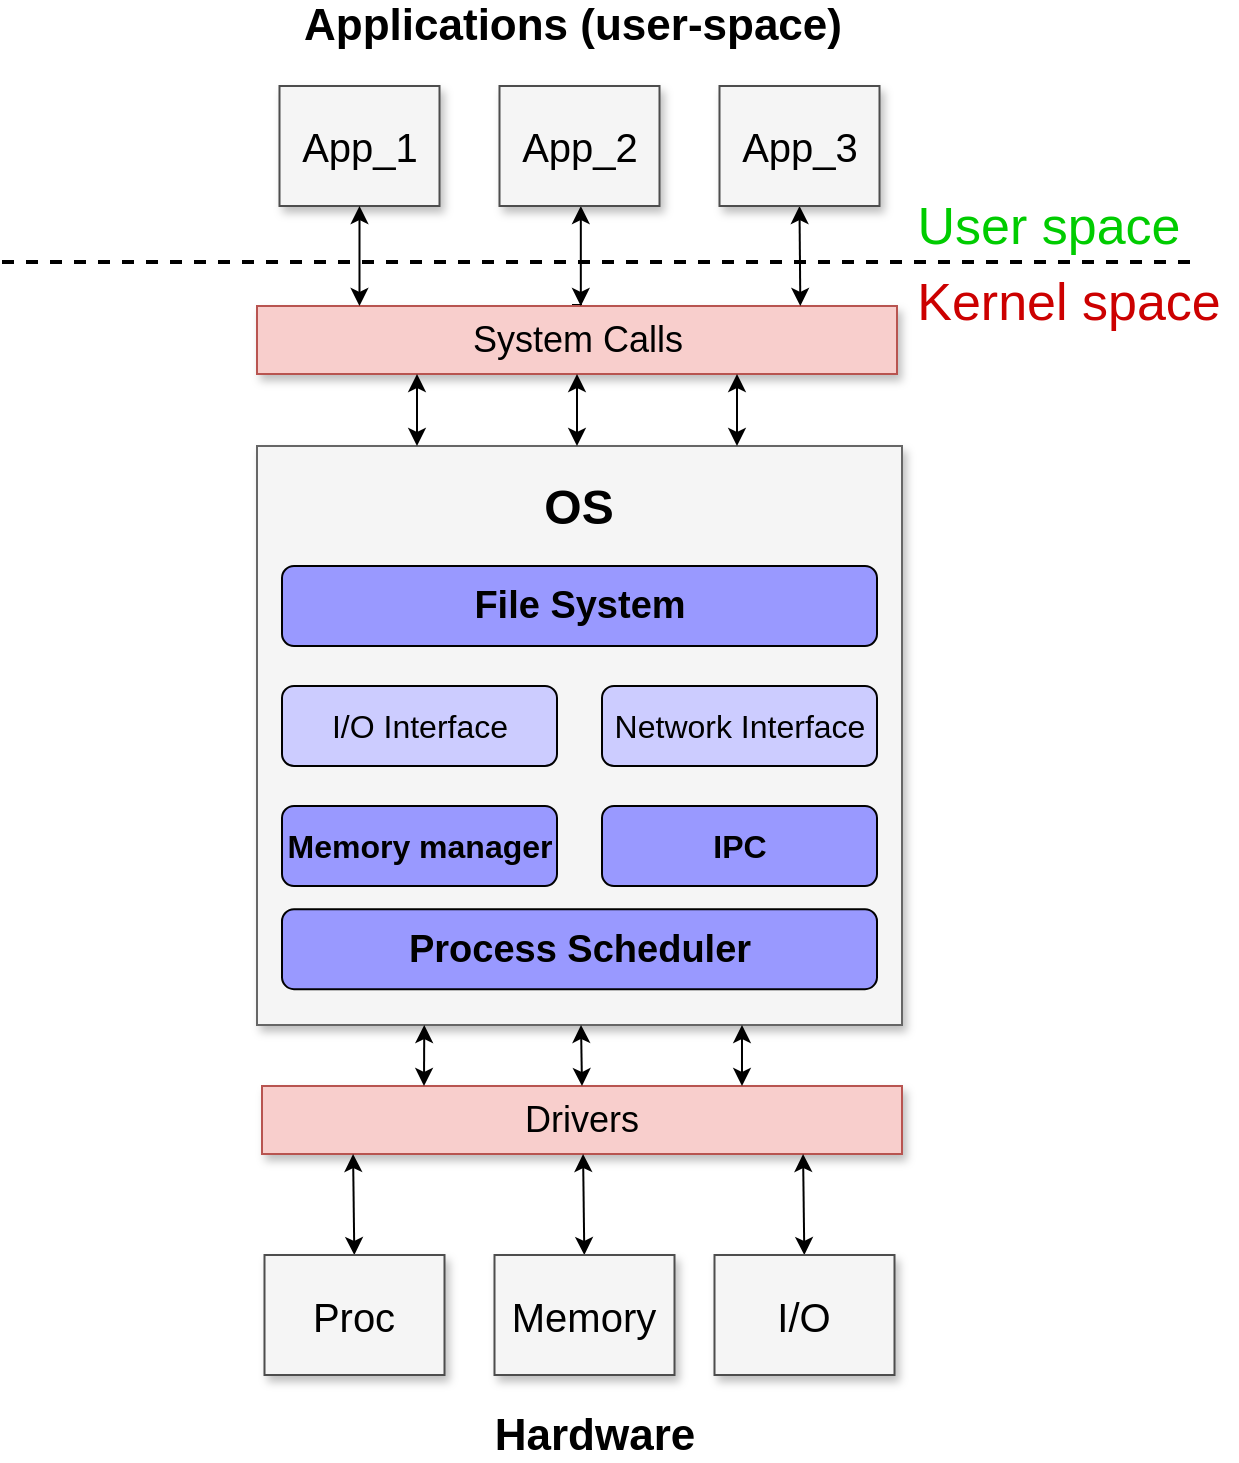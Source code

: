 <mxfile version="12.9.3" type="device" pages="4"><diagram name="All" id="90a13364-a465-7bf4-72fc-28e22215d7a0"><mxGraphModel dx="1730" dy="922" grid="1" gridSize="10" guides="1" tooltips="1" connect="1" arrows="1" fold="1" page="1" pageScale="1.5" pageWidth="1169" pageHeight="826" background="#ffffff" math="0" shadow="0"><root><mxCell id="0" style=";html=1;"/><mxCell id="1" style=";html=1;" parent="0"/><mxCell id="Ql11c1CVdPi-7cgk32mz-8" value="Drivers" style="whiteSpace=wrap;html=1;shadow=1;fontSize=18;fillColor=#f8cecc;strokeColor=#b85450;" parent="1" vertex="1"><mxGeometry x="780" y="740" width="320" height="34" as="geometry"/></mxCell><mxCell id="Ql11c1CVdPi-7cgk32mz-10" style="edgeStyle=orthogonalEdgeStyle;shape=link;rounded=0;orthogonalLoop=1;jettySize=auto;html=1;shadow=0;strokeWidth=2;" parent="1" source="Ql11c1CVdPi-7cgk32mz-11" edge="1"><mxGeometry relative="1" as="geometry"><mxPoint x="937.5" y="350" as="targetPoint"/></mxGeometry></mxCell><mxCell id="Ql11c1CVdPi-7cgk32mz-11" value="System Calls" style="whiteSpace=wrap;html=1;shadow=1;fontSize=18;fillColor=#f8cecc;strokeColor=#b85450;rounded=0;glass=0;comic=0;absoluteArcSize=0;noLabel=0;fixDash=0;autosize=0;collapsible=0;container=0;recursiveResize=1;expand=1;part=0;movable=1;" parent="1" vertex="1"><mxGeometry x="777.5" y="350" width="320" height="34" as="geometry"><mxRectangle x="780" y="430" width="140" height="30" as="alternateBounds"/></mxGeometry></mxCell><mxCell id="Ql11c1CVdPi-7cgk32mz-12" value="" style="group;fillColor=#CCCCCC;strokeColor=#000000;rounded=0;glass=0;comic=0;" parent="1" vertex="1" connectable="0"><mxGeometry x="777.5" y="420" width="322.5" height="289.5" as="geometry"/></mxCell><mxCell id="Ql11c1CVdPi-7cgk32mz-13" value="" style="whiteSpace=wrap;html=1;shadow=1;fontSize=18;fillColor=#f5f5f5;strokeColor=#666666;" parent="Ql11c1CVdPi-7cgk32mz-12" vertex="1"><mxGeometry width="322.5" height="289.5" as="geometry"/></mxCell><mxCell id="Ql11c1CVdPi-7cgk32mz-14" value="&lt;font style=&quot;font-size: 24px&quot;&gt;&lt;b&gt;&lt;font style=&quot;font-size: 24px&quot;&gt;OS &lt;br&gt;&lt;/font&gt;&lt;/b&gt;&lt;/font&gt;" style="text;html=1;strokeColor=none;fillColor=none;align=center;verticalAlign=middle;whiteSpace=wrap;rounded=0;" parent="Ql11c1CVdPi-7cgk32mz-12" vertex="1"><mxGeometry x="47.911" width="226.677" height="62.036" as="geometry"/></mxCell><mxCell id="b1C6NLX_1hOigITfxTRq-1" value="&lt;b&gt;&lt;font style=&quot;font-size: 19px&quot;&gt;Process Scheduler&lt;/font&gt;&lt;/b&gt;" style="rounded=1;whiteSpace=wrap;html=1;fillColor=#9999FF;gradientColor=none;" parent="Ql11c1CVdPi-7cgk32mz-12" vertex="1"><mxGeometry x="12.5" y="231.59" width="297.5" height="40" as="geometry"/></mxCell><mxCell id="b1C6NLX_1hOigITfxTRq-6" value="&lt;font style=&quot;font-size: 16px&quot;&gt;&lt;b&gt;&lt;font style=&quot;font-size: 16px&quot;&gt;Memory manager&lt;br&gt;&lt;/font&gt;&lt;/b&gt;&lt;/font&gt;" style="rounded=1;whiteSpace=wrap;html=1;fillColor=#9999FF;gradientColor=none;" parent="Ql11c1CVdPi-7cgk32mz-12" vertex="1"><mxGeometry x="12.5" y="180" width="137.5" height="40" as="geometry"/></mxCell><mxCell id="b1C6NLX_1hOigITfxTRq-12" value="&lt;b&gt;&lt;font style=&quot;font-size: 16px&quot;&gt;IPC&lt;/font&gt;&lt;/b&gt;" style="rounded=1;whiteSpace=wrap;html=1;fillColor=#9999FF;gradientColor=none;" parent="Ql11c1CVdPi-7cgk32mz-12" vertex="1"><mxGeometry x="172.5" y="180.0" width="137.5" height="40" as="geometry"/></mxCell><mxCell id="b1C6NLX_1hOigITfxTRq-20" value="&lt;font style=&quot;font-size: 16px&quot;&gt;I/O Interface&lt;br&gt;&lt;/font&gt;" style="rounded=1;whiteSpace=wrap;html=1;fillColor=#CCCCFF;gradientColor=none;glass=0;shadow=0;comic=0;" parent="Ql11c1CVdPi-7cgk32mz-12" vertex="1"><mxGeometry x="12.5" y="120" width="137.5" height="40" as="geometry"/></mxCell><mxCell id="b1C6NLX_1hOigITfxTRq-29" value="&lt;font style=&quot;font-size: 16px&quot;&gt;Network Interface&lt;br&gt;&lt;/font&gt;" style="rounded=1;whiteSpace=wrap;html=1;fillColor=#CCCCFF;gradientColor=none;" parent="Ql11c1CVdPi-7cgk32mz-12" vertex="1"><mxGeometry x="172.5" y="120" width="137.5" height="40" as="geometry"/></mxCell><mxCell id="b1C6NLX_1hOigITfxTRq-19" value="&lt;b&gt;&lt;font style=&quot;font-size: 19px&quot;&gt;File System&lt;br&gt;&lt;/font&gt;&lt;/b&gt;" style="rounded=1;whiteSpace=wrap;html=1;fillColor=#9999FF;gradientColor=none;" parent="Ql11c1CVdPi-7cgk32mz-12" vertex="1"><mxGeometry x="12.5" y="60" width="297.5" height="40" as="geometry"/></mxCell><mxCell id="Ql11c1CVdPi-7cgk32mz-15" value="" style="endArrow=classic;startArrow=classic;html=1;entryX=0.25;entryY=1;entryDx=0;entryDy=0;" parent="1" edge="1"><mxGeometry width="50" height="50" relative="1" as="geometry"><mxPoint x="861" y="740" as="sourcePoint"/><mxPoint x="861.125" y="709.5" as="targetPoint"/><Array as="points"/></mxGeometry></mxCell><mxCell id="Ql11c1CVdPi-7cgk32mz-16" value="" style="endArrow=classic;startArrow=classic;html=1;entryX=0.25;entryY=1;entryDx=0;entryDy=0;" parent="1" edge="1"><mxGeometry width="50" height="50" relative="1" as="geometry"><mxPoint x="940" y="740" as="sourcePoint"/><mxPoint x="939.505" y="709.5" as="targetPoint"/><Array as="points"/></mxGeometry></mxCell><mxCell id="Ql11c1CVdPi-7cgk32mz-17" value="" style="endArrow=classic;startArrow=classic;html=1;entryX=0.25;entryY=1;entryDx=0;entryDy=0;exitX=0.75;exitY=0;exitDx=0;exitDy=0;" parent="1" source="Ql11c1CVdPi-7cgk32mz-8" edge="1"><mxGeometry width="50" height="50" relative="1" as="geometry"><mxPoint x="1020.62" y="760" as="sourcePoint"/><mxPoint x="1019.995" y="709.5" as="targetPoint"/><Array as="points"/></mxGeometry></mxCell><mxCell id="Ql11c1CVdPi-7cgk32mz-18" value="" style="endArrow=none;dashed=1;html=1;shadow=0;strokeWidth=2;" parent="1" edge="1"><mxGeometry width="50" height="50" relative="1" as="geometry"><mxPoint x="650" y="328" as="sourcePoint"/><mxPoint x="1250" y="328" as="targetPoint"/><Array as="points"/></mxGeometry></mxCell><mxCell id="Ql11c1CVdPi-7cgk32mz-19" value="&lt;font style=&quot;font-size: 26px&quot; color=&quot;#00CC00&quot;&gt;User space&lt;br&gt;&lt;/font&gt;" style="text;html=1;align=center;verticalAlign=middle;resizable=0;points=[];autosize=1;" parent="1" vertex="1"><mxGeometry x="1097.5" y="300" width="150" height="20" as="geometry"/></mxCell><mxCell id="Ql11c1CVdPi-7cgk32mz-20" value="&lt;font style=&quot;font-size: 26px&quot; color=&quot;#CC0000&quot;&gt;Kernel space&lt;br&gt;&lt;/font&gt;" style="text;html=1;align=center;verticalAlign=middle;resizable=0;points=[];autosize=1;" parent="1" vertex="1"><mxGeometry x="1097.5" y="338" width="170" height="20" as="geometry"/></mxCell><mxCell id="Ql11c1CVdPi-7cgk32mz-24" value="" style="endArrow=classic;startArrow=classic;html=1;entryX=0.25;entryY=1;entryDx=0;entryDy=0;" parent="1" target="Ql11c1CVdPi-7cgk32mz-11" edge="1"><mxGeometry width="50" height="50" relative="1" as="geometry"><mxPoint x="857.5" y="420" as="sourcePoint"/><mxPoint x="857.5" y="390" as="targetPoint"/><Array as="points"/></mxGeometry></mxCell><mxCell id="Ql11c1CVdPi-7cgk32mz-25" value="" style="endArrow=classic;startArrow=classic;html=1;entryX=0.5;entryY=1;entryDx=0;entryDy=0;" parent="1" target="Ql11c1CVdPi-7cgk32mz-11" edge="1"><mxGeometry width="50" height="50" relative="1" as="geometry"><mxPoint x="937.5" y="420" as="sourcePoint"/><mxPoint x="937.5" y="390" as="targetPoint"/><Array as="points"/></mxGeometry></mxCell><mxCell id="Ql11c1CVdPi-7cgk32mz-26" value="" style="endArrow=classic;startArrow=classic;html=1;entryX=0.5;entryY=1;entryDx=0;entryDy=0;" parent="1" edge="1"><mxGeometry width="50" height="50" relative="1" as="geometry"><mxPoint x="1017.5" y="420" as="sourcePoint"/><mxPoint x="1017.5" y="384" as="targetPoint"/><Array as="points"><mxPoint x="1017.5" y="400"/></Array></mxGeometry></mxCell><mxCell id="EEwlddGT57KE_5Jw-dfs-1" value="App_1" style="whiteSpace=wrap;html=1;shadow=1;fontSize=20;fillColor=#f5f5f5;strokeColor=#4D4D4D;strokeWidth=1;" parent="1" vertex="1"><mxGeometry x="788.75" y="240" width="80" height="60" as="geometry"/></mxCell><mxCell id="EEwlddGT57KE_5Jw-dfs-2" value="" style="endArrow=classic;startArrow=classic;html=1;entryX=0.5;entryY=1;entryDx=0;entryDy=0;exitX=0.124;exitY=0;exitDx=0;exitDy=0;exitPerimeter=0;" parent="1" target="EEwlddGT57KE_5Jw-dfs-1" edge="1"><mxGeometry width="50" height="50" relative="1" as="geometry"><mxPoint x="828.74" y="350.0" as="sourcePoint"/><mxPoint x="868.725" y="299.5" as="targetPoint"/><Array as="points"/></mxGeometry></mxCell><mxCell id="EEwlddGT57KE_5Jw-dfs-3" value="" style="endArrow=classic;startArrow=classic;html=1;exitX=0.5;exitY=0;exitDx=0;exitDy=0;" parent="1" edge="1"><mxGeometry width="50" height="50" relative="1" as="geometry"><mxPoint x="939.41" y="350.0" as="sourcePoint"/><mxPoint x="939.41" y="300.0" as="targetPoint"/><Array as="points"/></mxGeometry></mxCell><mxCell id="EEwlddGT57KE_5Jw-dfs-4" value="" style="endArrow=classic;startArrow=classic;html=1;exitX=0.75;exitY=0;exitDx=0;exitDy=0;entryX=0.5;entryY=1;entryDx=0;entryDy=0;" parent="1" target="EEwlddGT57KE_5Jw-dfs-7" edge="1"><mxGeometry width="50" height="50" relative="1" as="geometry"><mxPoint x="1049.16" y="350.0" as="sourcePoint"/><mxPoint x="1048.16" y="300.0" as="targetPoint"/><Array as="points"/></mxGeometry></mxCell><mxCell id="EEwlddGT57KE_5Jw-dfs-5" value="&lt;font style=&quot;font-size: 22px&quot;&gt;&lt;b&gt;Applications (user-space)&lt;/b&gt;&lt;/font&gt;" style="text;html=1;align=center;verticalAlign=middle;resizable=0;points=[];autosize=1;" parent="1" vertex="1"><mxGeometry x="795" y="200" width="280" height="20" as="geometry"/></mxCell><mxCell id="EEwlddGT57KE_5Jw-dfs-6" value="App_2" style="whiteSpace=wrap;html=1;shadow=1;fontSize=20;fillColor=#f5f5f5;strokeColor=#4D4D4D;strokeWidth=1;" parent="1" vertex="1"><mxGeometry x="898.75" y="240" width="80" height="60" as="geometry"/></mxCell><mxCell id="EEwlddGT57KE_5Jw-dfs-7" value="App_3" style="whiteSpace=wrap;html=1;shadow=1;fontSize=20;fillColor=#f5f5f5;strokeColor=#4D4D4D;strokeWidth=1;" parent="1" vertex="1"><mxGeometry x="1008.75" y="240" width="80" height="60" as="geometry"/></mxCell><mxCell id="zZuDIr_R19HzMUWsJzpr-1" value="" style="endArrow=classic;startArrow=classic;html=1;entryX=0.25;entryY=1;entryDx=0;entryDy=0;exitX=0.25;exitY=0;exitDx=0;exitDy=0;" parent="1" edge="1"><mxGeometry width="50" height="50" relative="1" as="geometry"><mxPoint x="826.16" y="824.5" as="sourcePoint"/><mxPoint x="825.535" y="774" as="targetPoint"/><Array as="points"/></mxGeometry></mxCell><mxCell id="zZuDIr_R19HzMUWsJzpr-2" value="" style="endArrow=classic;startArrow=classic;html=1;entryX=0.25;entryY=1;entryDx=0;entryDy=0;exitX=0.25;exitY=0;exitDx=0;exitDy=0;" parent="1" edge="1"><mxGeometry width="50" height="50" relative="1" as="geometry"><mxPoint x="941.16" y="824.5" as="sourcePoint"/><mxPoint x="940.535" y="774" as="targetPoint"/><Array as="points"/></mxGeometry></mxCell><mxCell id="zZuDIr_R19HzMUWsJzpr-3" value="" style="endArrow=classic;startArrow=classic;html=1;entryX=0.25;entryY=1;entryDx=0;entryDy=0;exitX=0.25;exitY=0;exitDx=0;exitDy=0;" parent="1" edge="1"><mxGeometry width="50" height="50" relative="1" as="geometry"><mxPoint x="1051.16" y="824.5" as="sourcePoint"/><mxPoint x="1050.535" y="774" as="targetPoint"/><Array as="points"/></mxGeometry></mxCell><mxCell id="zZuDIr_R19HzMUWsJzpr-4" value="&lt;font style=&quot;font-size: 22px&quot;&gt;&lt;b&gt;Hardware&lt;/b&gt;&lt;/font&gt;" style="text;html=1;align=center;verticalAlign=middle;resizable=0;points=[];autosize=1;strokeColor=none;glass=0;rounded=0;shadow=0;comic=0;" parent="1" vertex="1"><mxGeometry x="886.25" y="904.5" width="120" height="20" as="geometry"/></mxCell><mxCell id="zZuDIr_R19HzMUWsJzpr-5" value="Proc" style="whiteSpace=wrap;html=1;shadow=1;fontSize=20;fillColor=#f5f5f5;strokeColor=#4D4D4D;strokeWidth=1;" parent="1" vertex="1"><mxGeometry x="781.25" y="824.5" width="90" height="60" as="geometry"/></mxCell><mxCell id="zZuDIr_R19HzMUWsJzpr-6" value="Memory" style="whiteSpace=wrap;html=1;shadow=1;fontSize=20;fillColor=#f5f5f5;strokeColor=#4D4D4D;strokeWidth=1;" parent="1" vertex="1"><mxGeometry x="896.25" y="824.5" width="90" height="60" as="geometry"/></mxCell><mxCell id="zZuDIr_R19HzMUWsJzpr-7" value="I/O " style="whiteSpace=wrap;html=1;shadow=1;fontSize=20;fillColor=#f5f5f5;strokeColor=#4D4D4D;strokeWidth=1;" parent="1" vertex="1"><mxGeometry x="1006.25" y="824.5" width="90" height="60" as="geometry"/></mxCell></root></mxGraphModel></diagram><diagram id="WJf7KwjANOOt-zBDwLc3" name="OS_1"><mxGraphModel dx="1730" dy="922" grid="1" gridSize="10" guides="1" tooltips="1" connect="1" arrows="1" fold="1" page="1" pageScale="1" pageWidth="827" pageHeight="1169" math="0" shadow="0"><root><mxCell id="HeEma91ZjQmIL1AgWXV0-0"/><mxCell id="HeEma91ZjQmIL1AgWXV0-1" parent="HeEma91ZjQmIL1AgWXV0-0"/><mxCell id="PVWscl8MLxl4rrs3X1gx-19" value="App_1" style="whiteSpace=wrap;html=1;shadow=1;fontSize=20;fillColor=#f5f5f5;strokeColor=#4D4D4D;strokeWidth=1;" parent="HeEma91ZjQmIL1AgWXV0-1" vertex="1"><mxGeometry x="800" y="360" width="80" height="60" as="geometry"/></mxCell><mxCell id="PVWscl8MLxl4rrs3X1gx-21" style="edgeStyle=orthogonalEdgeStyle;shape=link;rounded=0;orthogonalLoop=1;jettySize=auto;html=1;shadow=0;strokeWidth=2;" parent="HeEma91ZjQmIL1AgWXV0-1" edge="1"><mxGeometry relative="1" as="geometry"><mxPoint x="950" y="470" as="targetPoint"/><mxPoint x="950.059" y="470" as="sourcePoint"/></mxGeometry></mxCell><mxCell id="PVWscl8MLxl4rrs3X1gx-23" value="" style="group;fillColor=#CCCCCC;strokeColor=#000000;rounded=0;glass=0;comic=0;" parent="HeEma91ZjQmIL1AgWXV0-1" vertex="1" connectable="0"><mxGeometry x="790" y="470" width="322.5" height="289.5" as="geometry"/></mxCell><mxCell id="PVWscl8MLxl4rrs3X1gx-24" value="" style="whiteSpace=wrap;html=1;shadow=1;fontSize=18;fillColor=#f5f5f5;strokeColor=#666666;" parent="PVWscl8MLxl4rrs3X1gx-23" vertex="1"><mxGeometry width="322.5" height="289.5" as="geometry"/></mxCell><mxCell id="PVWscl8MLxl4rrs3X1gx-25" value="&lt;font style=&quot;font-size: 24px&quot;&gt;&lt;b&gt;&lt;font style=&quot;font-size: 24px&quot;&gt;OS &lt;br&gt;&lt;/font&gt;&lt;/b&gt;&lt;/font&gt;" style="text;html=1;strokeColor=none;fillColor=none;align=center;verticalAlign=middle;whiteSpace=wrap;rounded=0;" parent="PVWscl8MLxl4rrs3X1gx-23" vertex="1"><mxGeometry x="47.911" width="226.677" height="62.036" as="geometry"/></mxCell><mxCell id="PVWscl8MLxl4rrs3X1gx-26" value="" style="endArrow=classic;startArrow=classic;html=1;entryX=0.25;entryY=1;entryDx=0;entryDy=0;exitX=0.25;exitY=0;exitDx=0;exitDy=0;" parent="HeEma91ZjQmIL1AgWXV0-1" edge="1"><mxGeometry width="50" height="50" relative="1" as="geometry"><mxPoint x="837.41" y="810" as="sourcePoint"/><mxPoint x="836.785" y="759.5" as="targetPoint"/><Array as="points"/></mxGeometry></mxCell><mxCell id="PVWscl8MLxl4rrs3X1gx-27" value="" style="endArrow=classic;startArrow=classic;html=1;entryX=0.25;entryY=1;entryDx=0;entryDy=0;exitX=0.25;exitY=0;exitDx=0;exitDy=0;" parent="HeEma91ZjQmIL1AgWXV0-1" edge="1"><mxGeometry width="50" height="50" relative="1" as="geometry"><mxPoint x="952.41" y="810" as="sourcePoint"/><mxPoint x="951.785" y="759.5" as="targetPoint"/><Array as="points"/></mxGeometry></mxCell><mxCell id="PVWscl8MLxl4rrs3X1gx-28" value="" style="endArrow=classic;startArrow=classic;html=1;entryX=0.25;entryY=1;entryDx=0;entryDy=0;exitX=0.25;exitY=0;exitDx=0;exitDy=0;" parent="HeEma91ZjQmIL1AgWXV0-1" edge="1"><mxGeometry width="50" height="50" relative="1" as="geometry"><mxPoint x="1062.41" y="810" as="sourcePoint"/><mxPoint x="1061.785" y="759.5" as="targetPoint"/><Array as="points"/></mxGeometry></mxCell><mxCell id="PVWscl8MLxl4rrs3X1gx-29" value="" style="endArrow=none;dashed=1;html=1;shadow=0;strokeWidth=2;" parent="HeEma91ZjQmIL1AgWXV0-1" edge="1"><mxGeometry width="50" height="50" relative="1" as="geometry"><mxPoint x="662.5" y="450" as="sourcePoint"/><mxPoint x="1262.5" y="450" as="targetPoint"/><Array as="points"/></mxGeometry></mxCell><mxCell id="PVWscl8MLxl4rrs3X1gx-30" value="&lt;font style=&quot;font-size: 26px&quot; color=&quot;#00CC00&quot;&gt;User space&lt;br&gt;&lt;/font&gt;" style="text;html=1;align=center;verticalAlign=middle;resizable=0;points=[];autosize=1;" parent="HeEma91ZjQmIL1AgWXV0-1" vertex="1"><mxGeometry x="1110" y="420" width="150" height="20" as="geometry"/></mxCell><mxCell id="PVWscl8MLxl4rrs3X1gx-31" value="&lt;font style=&quot;font-size: 26px&quot; color=&quot;#CC0000&quot;&gt;Kernel space&lt;br&gt;&lt;/font&gt;" style="text;html=1;align=center;verticalAlign=middle;resizable=0;points=[];autosize=1;" parent="HeEma91ZjQmIL1AgWXV0-1" vertex="1"><mxGeometry x="1110" y="460" width="170" height="20" as="geometry"/></mxCell><mxCell id="PVWscl8MLxl4rrs3X1gx-32" value="" style="endArrow=classic;startArrow=classic;html=1;entryX=0.5;entryY=1;entryDx=0;entryDy=0;exitX=0.124;exitY=0;exitDx=0;exitDy=0;exitPerimeter=0;" parent="HeEma91ZjQmIL1AgWXV0-1" edge="1" target="PVWscl8MLxl4rrs3X1gx-19"><mxGeometry width="50" height="50" relative="1" as="geometry"><mxPoint x="839.99" y="470" as="sourcePoint"/><mxPoint x="879.975" y="419.5" as="targetPoint"/><Array as="points"/></mxGeometry></mxCell><mxCell id="PVWscl8MLxl4rrs3X1gx-33" value="" style="endArrow=classic;startArrow=classic;html=1;exitX=0.5;exitY=0;exitDx=0;exitDy=0;" parent="HeEma91ZjQmIL1AgWXV0-1" edge="1"><mxGeometry width="50" height="50" relative="1" as="geometry"><mxPoint x="950.66" y="470" as="sourcePoint"/><mxPoint x="950.66" y="420" as="targetPoint"/><Array as="points"/></mxGeometry></mxCell><mxCell id="PVWscl8MLxl4rrs3X1gx-34" value="" style="endArrow=classic;startArrow=classic;html=1;exitX=0.75;exitY=0;exitDx=0;exitDy=0;entryX=0.5;entryY=1;entryDx=0;entryDy=0;" parent="HeEma91ZjQmIL1AgWXV0-1" edge="1" target="PtqFTFEeVNrRaFy4Wl65-5"><mxGeometry width="50" height="50" relative="1" as="geometry"><mxPoint x="1060.41" y="470" as="sourcePoint"/><mxPoint x="1059.41" y="420" as="targetPoint"/><Array as="points"/></mxGeometry></mxCell><mxCell id="PtqFTFEeVNrRaFy4Wl65-0" value="&lt;font style=&quot;font-size: 22px&quot;&gt;&lt;b&gt;Applications (user-space)&lt;/b&gt;&lt;/font&gt;" style="text;html=1;align=center;verticalAlign=middle;resizable=0;points=[];autosize=1;" vertex="1" parent="HeEma91ZjQmIL1AgWXV0-1"><mxGeometry x="811.25" y="320" width="280" height="20" as="geometry"/></mxCell><mxCell id="PtqFTFEeVNrRaFy4Wl65-4" value="App_2" style="whiteSpace=wrap;html=1;shadow=1;fontSize=20;fillColor=#f5f5f5;strokeColor=#4D4D4D;strokeWidth=1;" vertex="1" parent="HeEma91ZjQmIL1AgWXV0-1"><mxGeometry x="910" y="360" width="80" height="60" as="geometry"/></mxCell><mxCell id="PtqFTFEeVNrRaFy4Wl65-5" value="App_3" style="whiteSpace=wrap;html=1;shadow=1;fontSize=20;fillColor=#f5f5f5;strokeColor=#4D4D4D;strokeWidth=1;" vertex="1" parent="HeEma91ZjQmIL1AgWXV0-1"><mxGeometry x="1020" y="360" width="80" height="60" as="geometry"/></mxCell><mxCell id="PtqFTFEeVNrRaFy4Wl65-6" value="&lt;font style=&quot;font-size: 22px&quot;&gt;&lt;b&gt;Hardware&lt;/b&gt;&lt;/font&gt;" style="text;html=1;align=center;verticalAlign=middle;resizable=0;points=[];autosize=1;strokeColor=none;glass=0;rounded=0;shadow=0;comic=0;" vertex="1" parent="HeEma91ZjQmIL1AgWXV0-1"><mxGeometry x="900" y="890" width="120" height="20" as="geometry"/></mxCell><mxCell id="PtqFTFEeVNrRaFy4Wl65-7" value="Proc" style="whiteSpace=wrap;html=1;shadow=1;fontSize=20;fillColor=#f5f5f5;strokeColor=#4D4D4D;strokeWidth=1;" vertex="1" parent="HeEma91ZjQmIL1AgWXV0-1"><mxGeometry x="792.5" y="810" width="90" height="60" as="geometry"/></mxCell><mxCell id="PtqFTFEeVNrRaFy4Wl65-9" value="Memory" style="whiteSpace=wrap;html=1;shadow=1;fontSize=20;fillColor=#f5f5f5;strokeColor=#4D4D4D;strokeWidth=1;" vertex="1" parent="HeEma91ZjQmIL1AgWXV0-1"><mxGeometry x="907.5" y="810" width="90" height="60" as="geometry"/></mxCell><mxCell id="PtqFTFEeVNrRaFy4Wl65-10" value="I/O " style="whiteSpace=wrap;html=1;shadow=1;fontSize=20;fillColor=#f5f5f5;strokeColor=#4D4D4D;strokeWidth=1;" vertex="1" parent="HeEma91ZjQmIL1AgWXV0-1"><mxGeometry x="1017.5" y="810" width="90" height="60" as="geometry"/></mxCell></root></mxGraphModel></diagram><diagram id="9fuTEFoJBUi8RJSGMgCK" name="OS_2"><mxGraphModel dx="2076" dy="1106" grid="1" gridSize="10" guides="1" tooltips="1" connect="1" arrows="1" fold="1" page="1" pageScale="1" pageWidth="827" pageHeight="1169" math="0" shadow="0"><root><mxCell id="85NeFMc5qW9iM4s76Jju-0"/><mxCell id="85NeFMc5qW9iM4s76Jju-1" parent="85NeFMc5qW9iM4s76Jju-0"/><mxCell id="9WcApVY2MYq335g5hX60-25" style="edgeStyle=orthogonalEdgeStyle;shape=link;rounded=0;orthogonalLoop=1;jettySize=auto;html=1;shadow=0;strokeWidth=2;" parent="85NeFMc5qW9iM4s76Jju-1" source="85NeFMc5qW9iM4s76Jju-13" edge="1"><mxGeometry relative="1" as="geometry"><mxPoint x="940" y="460" as="targetPoint"/></mxGeometry></mxCell><mxCell id="85NeFMc5qW9iM4s76Jju-13" value="System Calls" style="whiteSpace=wrap;html=1;shadow=1;fontSize=18;fillColor=#f8cecc;strokeColor=#b85450;rounded=0;glass=0;comic=0;absoluteArcSize=0;noLabel=0;fixDash=0;autosize=0;collapsible=0;container=0;recursiveResize=1;expand=1;part=0;movable=1;" parent="85NeFMc5qW9iM4s76Jju-1" vertex="1"><mxGeometry x="780" y="460" width="320" height="34" as="geometry"><mxRectangle x="780" y="430" width="140" height="30" as="alternateBounds"/></mxGeometry></mxCell><mxCell id="85NeFMc5qW9iM4s76Jju-14" value="" style="group;fillColor=#CCCCCC;strokeColor=#000000;rounded=0;glass=0;comic=0;" parent="85NeFMc5qW9iM4s76Jju-1" vertex="1" connectable="0"><mxGeometry x="780" y="530" width="322.5" height="289.5" as="geometry"/></mxCell><mxCell id="85NeFMc5qW9iM4s76Jju-15" value="" style="whiteSpace=wrap;html=1;shadow=1;fontSize=18;fillColor=#f5f5f5;strokeColor=#666666;" parent="85NeFMc5qW9iM4s76Jju-14" vertex="1"><mxGeometry width="322.5" height="289.5" as="geometry"/></mxCell><mxCell id="85NeFMc5qW9iM4s76Jju-16" value="&lt;font style=&quot;font-size: 24px&quot;&gt;&lt;b&gt;&lt;font style=&quot;font-size: 24px&quot;&gt;OS &lt;br&gt;&lt;/font&gt;&lt;/b&gt;&lt;/font&gt;" style="text;html=1;strokeColor=none;fillColor=none;align=center;verticalAlign=middle;whiteSpace=wrap;rounded=0;" parent="85NeFMc5qW9iM4s76Jju-14" vertex="1"><mxGeometry x="47.911" width="226.677" height="62.036" as="geometry"/></mxCell><mxCell id="9WcApVY2MYq335g5hX60-3" value="" style="endArrow=none;dashed=1;html=1;shadow=0;strokeWidth=2;" parent="85NeFMc5qW9iM4s76Jju-1" edge="1"><mxGeometry width="50" height="50" relative="1" as="geometry"><mxPoint x="652.5" y="440" as="sourcePoint"/><mxPoint x="1252.5" y="440" as="targetPoint"/><Array as="points"/></mxGeometry></mxCell><mxCell id="9WcApVY2MYq335g5hX60-7" value="&lt;font style=&quot;font-size: 26px&quot; color=&quot;#00CC00&quot;&gt;User space&lt;br&gt;&lt;/font&gt;" style="text;html=1;align=center;verticalAlign=middle;resizable=0;points=[];autosize=1;" parent="85NeFMc5qW9iM4s76Jju-1" vertex="1"><mxGeometry x="1100" y="410" width="150" height="20" as="geometry"/></mxCell><mxCell id="9WcApVY2MYq335g5hX60-8" value="&lt;font style=&quot;font-size: 26px&quot; color=&quot;#CC0000&quot;&gt;Kernel space&lt;br&gt;&lt;/font&gt;" style="text;html=1;align=center;verticalAlign=middle;resizable=0;points=[];autosize=1;" parent="85NeFMc5qW9iM4s76Jju-1" vertex="1"><mxGeometry x="1100" y="450" width="170" height="20" as="geometry"/></mxCell><mxCell id="9WcApVY2MYq335g5hX60-22" value="" style="endArrow=classic;startArrow=classic;html=1;entryX=0.25;entryY=1;entryDx=0;entryDy=0;" parent="85NeFMc5qW9iM4s76Jju-1" target="85NeFMc5qW9iM4s76Jju-13" edge="1"><mxGeometry width="50" height="50" relative="1" as="geometry"><mxPoint x="860" y="530" as="sourcePoint"/><mxPoint x="860" y="500" as="targetPoint"/><Array as="points"/></mxGeometry></mxCell><mxCell id="9WcApVY2MYq335g5hX60-23" value="" style="endArrow=classic;startArrow=classic;html=1;entryX=0.5;entryY=1;entryDx=0;entryDy=0;" parent="85NeFMc5qW9iM4s76Jju-1" target="85NeFMc5qW9iM4s76Jju-13" edge="1"><mxGeometry width="50" height="50" relative="1" as="geometry"><mxPoint x="940" y="530" as="sourcePoint"/><mxPoint x="940" y="500" as="targetPoint"/><Array as="points"/></mxGeometry></mxCell><mxCell id="9WcApVY2MYq335g5hX60-29" value="" style="endArrow=classic;startArrow=classic;html=1;entryX=0.5;entryY=1;entryDx=0;entryDy=0;" parent="85NeFMc5qW9iM4s76Jju-1" edge="1"><mxGeometry width="50" height="50" relative="1" as="geometry"><mxPoint x="1020" y="530" as="sourcePoint"/><mxPoint x="1020" y="494" as="targetPoint"/><Array as="points"><mxPoint x="1020" y="510"/></Array></mxGeometry></mxCell><mxCell id="iF8Wz44O7pyLdm06UKpR-0" value="" style="endArrow=classic;startArrow=classic;html=1;entryX=0.25;entryY=1;entryDx=0;entryDy=0;exitX=0.25;exitY=0;exitDx=0;exitDy=0;" edge="1" parent="85NeFMc5qW9iM4s76Jju-1"><mxGeometry width="50" height="50" relative="1" as="geometry"><mxPoint x="827.41" y="870.0" as="sourcePoint"/><mxPoint x="826.785" y="819.5" as="targetPoint"/><Array as="points"/></mxGeometry></mxCell><mxCell id="iF8Wz44O7pyLdm06UKpR-1" value="" style="endArrow=classic;startArrow=classic;html=1;entryX=0.25;entryY=1;entryDx=0;entryDy=0;exitX=0.25;exitY=0;exitDx=0;exitDy=0;" edge="1" parent="85NeFMc5qW9iM4s76Jju-1"><mxGeometry width="50" height="50" relative="1" as="geometry"><mxPoint x="942.41" y="870.0" as="sourcePoint"/><mxPoint x="941.785" y="819.5" as="targetPoint"/><Array as="points"/></mxGeometry></mxCell><mxCell id="iF8Wz44O7pyLdm06UKpR-2" value="" style="endArrow=classic;startArrow=classic;html=1;entryX=0.25;entryY=1;entryDx=0;entryDy=0;exitX=0.25;exitY=0;exitDx=0;exitDy=0;" edge="1" parent="85NeFMc5qW9iM4s76Jju-1"><mxGeometry width="50" height="50" relative="1" as="geometry"><mxPoint x="1052.41" y="870.0" as="sourcePoint"/><mxPoint x="1051.785" y="819.5" as="targetPoint"/><Array as="points"/></mxGeometry></mxCell><mxCell id="iF8Wz44O7pyLdm06UKpR-3" value="&lt;font style=&quot;font-size: 22px&quot;&gt;&lt;b&gt;Hardware&lt;/b&gt;&lt;/font&gt;" style="text;html=1;align=center;verticalAlign=middle;resizable=0;points=[];autosize=1;strokeColor=none;glass=0;rounded=0;shadow=0;comic=0;" vertex="1" parent="85NeFMc5qW9iM4s76Jju-1"><mxGeometry x="887.5" y="950" width="120" height="20" as="geometry"/></mxCell><mxCell id="iF8Wz44O7pyLdm06UKpR-4" value="Proc" style="whiteSpace=wrap;html=1;shadow=1;fontSize=20;fillColor=#f5f5f5;strokeColor=#4D4D4D;strokeWidth=1;" vertex="1" parent="85NeFMc5qW9iM4s76Jju-1"><mxGeometry x="782.5" y="870" width="90" height="60" as="geometry"/></mxCell><mxCell id="iF8Wz44O7pyLdm06UKpR-5" value="Memory" style="whiteSpace=wrap;html=1;shadow=1;fontSize=20;fillColor=#f5f5f5;strokeColor=#4D4D4D;strokeWidth=1;" vertex="1" parent="85NeFMc5qW9iM4s76Jju-1"><mxGeometry x="897.5" y="870" width="90" height="60" as="geometry"/></mxCell><mxCell id="iF8Wz44O7pyLdm06UKpR-6" value="I/O " style="whiteSpace=wrap;html=1;shadow=1;fontSize=20;fillColor=#f5f5f5;strokeColor=#4D4D4D;strokeWidth=1;" vertex="1" parent="85NeFMc5qW9iM4s76Jju-1"><mxGeometry x="1007.5" y="870" width="90" height="60" as="geometry"/></mxCell><mxCell id="0pmlUY_sJwMF7jjVNXMo-0" value="App_1" style="whiteSpace=wrap;html=1;shadow=1;fontSize=20;fillColor=#f5f5f5;strokeColor=#4D4D4D;strokeWidth=1;" vertex="1" parent="85NeFMc5qW9iM4s76Jju-1"><mxGeometry x="797.5" y="348.33" width="80" height="60" as="geometry"/></mxCell><mxCell id="0pmlUY_sJwMF7jjVNXMo-1" style="edgeStyle=orthogonalEdgeStyle;shape=link;rounded=0;orthogonalLoop=1;jettySize=auto;html=1;shadow=0;strokeWidth=2;" edge="1" parent="85NeFMc5qW9iM4s76Jju-1"><mxGeometry relative="1" as="geometry"><mxPoint x="947.5" y="458.33" as="targetPoint"/><mxPoint x="947.559" y="458.33" as="sourcePoint"/></mxGeometry></mxCell><mxCell id="0pmlUY_sJwMF7jjVNXMo-2" value="" style="endArrow=classic;startArrow=classic;html=1;entryX=0.5;entryY=1;entryDx=0;entryDy=0;exitX=0.124;exitY=0;exitDx=0;exitDy=0;exitPerimeter=0;" edge="1" parent="85NeFMc5qW9iM4s76Jju-1" target="0pmlUY_sJwMF7jjVNXMo-0"><mxGeometry width="50" height="50" relative="1" as="geometry"><mxPoint x="837.49" y="458.33" as="sourcePoint"/><mxPoint x="877.475" y="407.83" as="targetPoint"/><Array as="points"/></mxGeometry></mxCell><mxCell id="0pmlUY_sJwMF7jjVNXMo-3" value="" style="endArrow=classic;startArrow=classic;html=1;exitX=0.5;exitY=0;exitDx=0;exitDy=0;" edge="1" parent="85NeFMc5qW9iM4s76Jju-1"><mxGeometry width="50" height="50" relative="1" as="geometry"><mxPoint x="948.16" y="458.33" as="sourcePoint"/><mxPoint x="948.16" y="408.33" as="targetPoint"/><Array as="points"/></mxGeometry></mxCell><mxCell id="0pmlUY_sJwMF7jjVNXMo-4" value="" style="endArrow=classic;startArrow=classic;html=1;exitX=0.75;exitY=0;exitDx=0;exitDy=0;entryX=0.5;entryY=1;entryDx=0;entryDy=0;" edge="1" parent="85NeFMc5qW9iM4s76Jju-1" target="0pmlUY_sJwMF7jjVNXMo-7"><mxGeometry width="50" height="50" relative="1" as="geometry"><mxPoint x="1057.91" y="458.33" as="sourcePoint"/><mxPoint x="1056.91" y="408.33" as="targetPoint"/><Array as="points"/></mxGeometry></mxCell><mxCell id="0pmlUY_sJwMF7jjVNXMo-5" value="&lt;font style=&quot;font-size: 22px&quot;&gt;&lt;b&gt;Applications (user-space)&lt;/b&gt;&lt;/font&gt;" style="text;html=1;align=center;verticalAlign=middle;resizable=0;points=[];autosize=1;" vertex="1" parent="85NeFMc5qW9iM4s76Jju-1"><mxGeometry x="802.5" y="308.33" width="280" height="20" as="geometry"/></mxCell><mxCell id="0pmlUY_sJwMF7jjVNXMo-6" value="App_2" style="whiteSpace=wrap;html=1;shadow=1;fontSize=20;fillColor=#f5f5f5;strokeColor=#4D4D4D;strokeWidth=1;" vertex="1" parent="85NeFMc5qW9iM4s76Jju-1"><mxGeometry x="907.5" y="348.33" width="80" height="60" as="geometry"/></mxCell><mxCell id="0pmlUY_sJwMF7jjVNXMo-7" value="App_3" style="whiteSpace=wrap;html=1;shadow=1;fontSize=20;fillColor=#f5f5f5;strokeColor=#4D4D4D;strokeWidth=1;" vertex="1" parent="85NeFMc5qW9iM4s76Jju-1"><mxGeometry x="1017.5" y="348.33" width="80" height="60" as="geometry"/></mxCell></root></mxGraphModel></diagram><diagram id="0za0nJpdymvyg-SJQ283" name="OS_3"><mxGraphModel dx="2966" dy="1474" grid="1" gridSize="10" guides="1" tooltips="1" connect="1" arrows="1" fold="1" page="1" pageScale="1" pageWidth="827" pageHeight="1169" math="0" shadow="0"><root><mxCell id="I362PwiQkLUiQZ42poMa-0"/><mxCell id="I362PwiQkLUiQZ42poMa-1" parent="I362PwiQkLUiQZ42poMa-0"/><mxCell id="I362PwiQkLUiQZ42poMa-20" value="Drivers" style="whiteSpace=wrap;html=1;shadow=1;fontSize=18;fillColor=#f8cecc;strokeColor=#b85450;" parent="I362PwiQkLUiQZ42poMa-1" vertex="1"><mxGeometry x="780" y="740" width="320" height="34" as="geometry"/></mxCell><mxCell id="OLg_hEFhVQ7KyC2d_5Li-2" style="edgeStyle=orthogonalEdgeStyle;shape=link;rounded=0;orthogonalLoop=1;jettySize=auto;html=1;shadow=0;strokeWidth=2;" parent="I362PwiQkLUiQZ42poMa-1" source="OLg_hEFhVQ7KyC2d_5Li-3" edge="1"><mxGeometry relative="1" as="geometry"><mxPoint x="937.5" y="350" as="targetPoint"/></mxGeometry></mxCell><mxCell id="OLg_hEFhVQ7KyC2d_5Li-3" value="System Calls" style="whiteSpace=wrap;html=1;shadow=1;fontSize=18;fillColor=#f8cecc;strokeColor=#b85450;rounded=0;glass=0;comic=0;absoluteArcSize=0;noLabel=0;fixDash=0;autosize=0;collapsible=0;container=0;recursiveResize=1;expand=1;part=0;movable=1;" parent="I362PwiQkLUiQZ42poMa-1" vertex="1"><mxGeometry x="777.5" y="350" width="320" height="34" as="geometry"><mxRectangle x="780" y="430" width="140" height="30" as="alternateBounds"/></mxGeometry></mxCell><mxCell id="OLg_hEFhVQ7KyC2d_5Li-4" value="" style="group;fillColor=#CCCCCC;strokeColor=#000000;rounded=0;glass=0;comic=0;" parent="I362PwiQkLUiQZ42poMa-1" vertex="1" connectable="0"><mxGeometry x="777.5" y="420" width="322.5" height="289.5" as="geometry"/></mxCell><mxCell id="OLg_hEFhVQ7KyC2d_5Li-5" value="" style="whiteSpace=wrap;html=1;shadow=1;fontSize=18;fillColor=#f5f5f5;strokeColor=#666666;" parent="OLg_hEFhVQ7KyC2d_5Li-4" vertex="1"><mxGeometry width="322.5" height="289.5" as="geometry"/></mxCell><mxCell id="OLg_hEFhVQ7KyC2d_5Li-6" value="&lt;font style=&quot;font-size: 24px&quot;&gt;&lt;b&gt;&lt;font style=&quot;font-size: 24px&quot;&gt;OS &lt;br&gt;&lt;/font&gt;&lt;/b&gt;&lt;/font&gt;" style="text;html=1;strokeColor=none;fillColor=none;align=center;verticalAlign=middle;whiteSpace=wrap;rounded=0;" parent="OLg_hEFhVQ7KyC2d_5Li-4" vertex="1"><mxGeometry x="47.911" width="226.677" height="62.036" as="geometry"/></mxCell><mxCell id="OLg_hEFhVQ7KyC2d_5Li-7" value="" style="endArrow=classic;startArrow=classic;html=1;entryX=0.25;entryY=1;entryDx=0;entryDy=0;" parent="I362PwiQkLUiQZ42poMa-1" edge="1"><mxGeometry width="50" height="50" relative="1" as="geometry"><mxPoint x="861" y="740" as="sourcePoint"/><mxPoint x="861.125" y="709.5" as="targetPoint"/><Array as="points"/></mxGeometry></mxCell><mxCell id="OLg_hEFhVQ7KyC2d_5Li-8" value="" style="endArrow=classic;startArrow=classic;html=1;entryX=0.25;entryY=1;entryDx=0;entryDy=0;" parent="I362PwiQkLUiQZ42poMa-1" edge="1"><mxGeometry width="50" height="50" relative="1" as="geometry"><mxPoint x="940" y="740" as="sourcePoint"/><mxPoint x="939.505" y="709.5" as="targetPoint"/><Array as="points"/></mxGeometry></mxCell><mxCell id="OLg_hEFhVQ7KyC2d_5Li-9" value="" style="endArrow=classic;startArrow=classic;html=1;entryX=0.25;entryY=1;entryDx=0;entryDy=0;exitX=0.75;exitY=0;exitDx=0;exitDy=0;" parent="I362PwiQkLUiQZ42poMa-1" source="I362PwiQkLUiQZ42poMa-20" edge="1"><mxGeometry width="50" height="50" relative="1" as="geometry"><mxPoint x="1020.62" y="760" as="sourcePoint"/><mxPoint x="1019.995" y="709.5" as="targetPoint"/><Array as="points"/></mxGeometry></mxCell><mxCell id="OLg_hEFhVQ7KyC2d_5Li-10" value="" style="endArrow=none;dashed=1;html=1;shadow=0;strokeWidth=2;" parent="I362PwiQkLUiQZ42poMa-1" edge="1"><mxGeometry width="50" height="50" relative="1" as="geometry"><mxPoint x="650" y="330" as="sourcePoint"/><mxPoint x="1250" y="330" as="targetPoint"/><Array as="points"/></mxGeometry></mxCell><mxCell id="OLg_hEFhVQ7KyC2d_5Li-11" value="&lt;font style=&quot;font-size: 26px&quot; color=&quot;#00CC00&quot;&gt;User space&lt;br&gt;&lt;/font&gt;" style="text;html=1;align=center;verticalAlign=middle;resizable=0;points=[];autosize=1;" parent="I362PwiQkLUiQZ42poMa-1" vertex="1"><mxGeometry x="1097.5" y="300" width="150" height="20" as="geometry"/></mxCell><mxCell id="OLg_hEFhVQ7KyC2d_5Li-12" value="&lt;font style=&quot;font-size: 26px&quot; color=&quot;#CC0000&quot;&gt;Kernel space&lt;br&gt;&lt;/font&gt;" style="text;html=1;align=center;verticalAlign=middle;resizable=0;points=[];autosize=1;" parent="I362PwiQkLUiQZ42poMa-1" vertex="1"><mxGeometry x="1097.5" y="340" width="170" height="20" as="geometry"/></mxCell><mxCell id="OLg_hEFhVQ7KyC2d_5Li-16" value="" style="endArrow=classic;startArrow=classic;html=1;entryX=0.25;entryY=1;entryDx=0;entryDy=0;" parent="I362PwiQkLUiQZ42poMa-1" target="OLg_hEFhVQ7KyC2d_5Li-3" edge="1"><mxGeometry width="50" height="50" relative="1" as="geometry"><mxPoint x="857.5" y="420" as="sourcePoint"/><mxPoint x="857.5" y="390" as="targetPoint"/><Array as="points"/></mxGeometry></mxCell><mxCell id="OLg_hEFhVQ7KyC2d_5Li-17" value="" style="endArrow=classic;startArrow=classic;html=1;entryX=0.5;entryY=1;entryDx=0;entryDy=0;" parent="I362PwiQkLUiQZ42poMa-1" target="OLg_hEFhVQ7KyC2d_5Li-3" edge="1"><mxGeometry width="50" height="50" relative="1" as="geometry"><mxPoint x="937.5" y="420" as="sourcePoint"/><mxPoint x="937.5" y="390" as="targetPoint"/><Array as="points"/></mxGeometry></mxCell><mxCell id="OLg_hEFhVQ7KyC2d_5Li-18" value="" style="endArrow=classic;startArrow=classic;html=1;entryX=0.5;entryY=1;entryDx=0;entryDy=0;" parent="I362PwiQkLUiQZ42poMa-1" edge="1"><mxGeometry width="50" height="50" relative="1" as="geometry"><mxPoint x="1017.5" y="420" as="sourcePoint"/><mxPoint x="1017.5" y="384" as="targetPoint"/><Array as="points"><mxPoint x="1017.5" y="400"/></Array></mxGeometry></mxCell><mxCell id="gZigeo7mExSTamJio68c-0" value="" style="endArrow=classic;startArrow=classic;html=1;entryX=0.25;entryY=1;entryDx=0;entryDy=0;exitX=0.25;exitY=0;exitDx=0;exitDy=0;" parent="I362PwiQkLUiQZ42poMa-1" edge="1"><mxGeometry width="50" height="50" relative="1" as="geometry"><mxPoint x="826.16" y="824.5" as="sourcePoint"/><mxPoint x="825.535" y="774" as="targetPoint"/><Array as="points"/></mxGeometry></mxCell><mxCell id="gZigeo7mExSTamJio68c-1" value="" style="endArrow=classic;startArrow=classic;html=1;entryX=0.25;entryY=1;entryDx=0;entryDy=0;exitX=0.25;exitY=0;exitDx=0;exitDy=0;" parent="I362PwiQkLUiQZ42poMa-1" edge="1"><mxGeometry width="50" height="50" relative="1" as="geometry"><mxPoint x="941.16" y="824.5" as="sourcePoint"/><mxPoint x="940.535" y="774" as="targetPoint"/><Array as="points"/></mxGeometry></mxCell><mxCell id="gZigeo7mExSTamJio68c-2" value="" style="endArrow=classic;startArrow=classic;html=1;entryX=0.25;entryY=1;entryDx=0;entryDy=0;exitX=0.25;exitY=0;exitDx=0;exitDy=0;" parent="I362PwiQkLUiQZ42poMa-1" edge="1"><mxGeometry width="50" height="50" relative="1" as="geometry"><mxPoint x="1051.16" y="824.5" as="sourcePoint"/><mxPoint x="1050.535" y="774" as="targetPoint"/><Array as="points"/></mxGeometry></mxCell><mxCell id="gZigeo7mExSTamJio68c-3" value="&lt;font style=&quot;font-size: 22px&quot;&gt;&lt;b&gt;Hardware&lt;/b&gt;&lt;/font&gt;" style="text;html=1;align=center;verticalAlign=middle;resizable=0;points=[];autosize=1;strokeColor=none;glass=0;rounded=0;shadow=0;comic=0;" parent="I362PwiQkLUiQZ42poMa-1" vertex="1"><mxGeometry x="886.25" y="904.5" width="120" height="20" as="geometry"/></mxCell><mxCell id="gZigeo7mExSTamJio68c-4" value="Proc" style="whiteSpace=wrap;html=1;shadow=1;fontSize=20;fillColor=#f5f5f5;strokeColor=#4D4D4D;strokeWidth=1;" parent="I362PwiQkLUiQZ42poMa-1" vertex="1"><mxGeometry x="781.25" y="824.5" width="90" height="60" as="geometry"/></mxCell><mxCell id="gZigeo7mExSTamJio68c-5" value="Memory" style="whiteSpace=wrap;html=1;shadow=1;fontSize=20;fillColor=#f5f5f5;strokeColor=#4D4D4D;strokeWidth=1;" parent="I362PwiQkLUiQZ42poMa-1" vertex="1"><mxGeometry x="896.25" y="824.5" width="90" height="60" as="geometry"/></mxCell><mxCell id="gZigeo7mExSTamJio68c-6" value="I/O " style="whiteSpace=wrap;html=1;shadow=1;fontSize=20;fillColor=#f5f5f5;strokeColor=#4D4D4D;strokeWidth=1;" parent="I362PwiQkLUiQZ42poMa-1" vertex="1"><mxGeometry x="1006.25" y="824.5" width="90" height="60" as="geometry"/></mxCell><mxCell id="CGVP8zJxI4XRswVD8Kaa-0" value="App_1" style="whiteSpace=wrap;html=1;shadow=1;fontSize=20;fillColor=#f5f5f5;strokeColor=#4D4D4D;strokeWidth=1;" parent="I362PwiQkLUiQZ42poMa-1" vertex="1"><mxGeometry x="791.25" y="238.33" width="80" height="60" as="geometry"/></mxCell><mxCell id="CGVP8zJxI4XRswVD8Kaa-1" style="edgeStyle=orthogonalEdgeStyle;shape=link;rounded=0;orthogonalLoop=1;jettySize=auto;html=1;shadow=0;strokeWidth=2;" parent="I362PwiQkLUiQZ42poMa-1" edge="1"><mxGeometry relative="1" as="geometry"><mxPoint x="941.25" y="348.33" as="targetPoint"/><mxPoint x="941.309" y="348.33" as="sourcePoint"/></mxGeometry></mxCell><mxCell id="CGVP8zJxI4XRswVD8Kaa-2" value="" style="endArrow=classic;startArrow=classic;html=1;entryX=0.5;entryY=1;entryDx=0;entryDy=0;exitX=0.124;exitY=0;exitDx=0;exitDy=0;exitPerimeter=0;" parent="I362PwiQkLUiQZ42poMa-1" target="CGVP8zJxI4XRswVD8Kaa-0" edge="1"><mxGeometry width="50" height="50" relative="1" as="geometry"><mxPoint x="831.24" y="348.33" as="sourcePoint"/><mxPoint x="871.225" y="297.83" as="targetPoint"/><Array as="points"/></mxGeometry></mxCell><mxCell id="CGVP8zJxI4XRswVD8Kaa-3" value="" style="endArrow=classic;startArrow=classic;html=1;exitX=0.5;exitY=0;exitDx=0;exitDy=0;" parent="I362PwiQkLUiQZ42poMa-1" edge="1"><mxGeometry width="50" height="50" relative="1" as="geometry"><mxPoint x="941.91" y="348.33" as="sourcePoint"/><mxPoint x="941.91" y="298.33" as="targetPoint"/><Array as="points"/></mxGeometry></mxCell><mxCell id="CGVP8zJxI4XRswVD8Kaa-4" value="" style="endArrow=classic;startArrow=classic;html=1;exitX=0.75;exitY=0;exitDx=0;exitDy=0;entryX=0.5;entryY=1;entryDx=0;entryDy=0;" parent="I362PwiQkLUiQZ42poMa-1" target="CGVP8zJxI4XRswVD8Kaa-7" edge="1"><mxGeometry width="50" height="50" relative="1" as="geometry"><mxPoint x="1051.66" y="348.33" as="sourcePoint"/><mxPoint x="1050.66" y="298.33" as="targetPoint"/><Array as="points"/></mxGeometry></mxCell><mxCell id="CGVP8zJxI4XRswVD8Kaa-5" value="&lt;font style=&quot;font-size: 22px&quot;&gt;&lt;b&gt;Applications (user-space)&lt;/b&gt;&lt;/font&gt;" style="text;html=1;align=center;verticalAlign=middle;resizable=0;points=[];autosize=1;" parent="I362PwiQkLUiQZ42poMa-1" vertex="1"><mxGeometry x="797.5" y="198.33" width="280" height="20" as="geometry"/></mxCell><mxCell id="CGVP8zJxI4XRswVD8Kaa-6" value="App_2" style="whiteSpace=wrap;html=1;shadow=1;fontSize=20;fillColor=#f5f5f5;strokeColor=#4D4D4D;strokeWidth=1;" parent="I362PwiQkLUiQZ42poMa-1" vertex="1"><mxGeometry x="901.25" y="238.33" width="80" height="60" as="geometry"/></mxCell><mxCell id="CGVP8zJxI4XRswVD8Kaa-7" value="App_3" style="whiteSpace=wrap;html=1;shadow=1;fontSize=20;fillColor=#f5f5f5;strokeColor=#4D4D4D;strokeWidth=1;" parent="I362PwiQkLUiQZ42poMa-1" vertex="1"><mxGeometry x="1011.25" y="238.33" width="80" height="60" as="geometry"/></mxCell></root></mxGraphModel></diagram></mxfile>